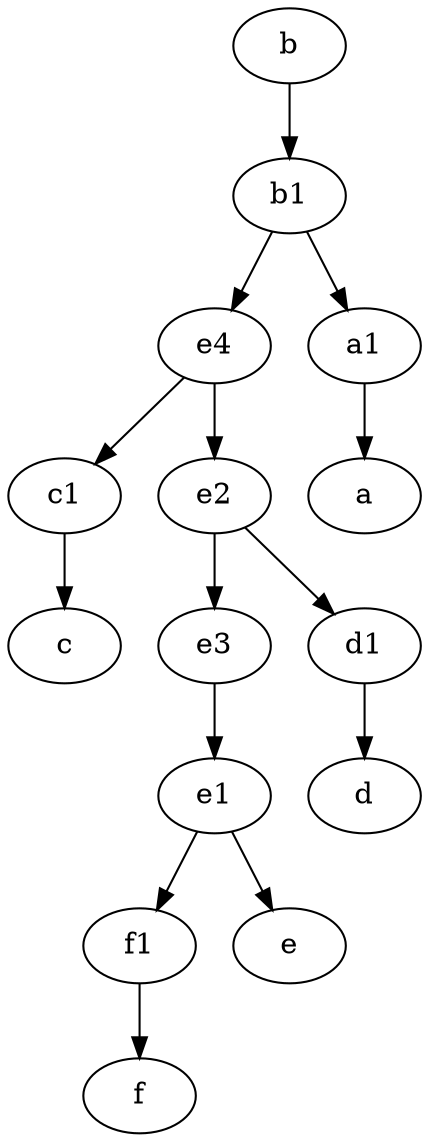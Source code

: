 digraph  {
	b [pos="50,20!"];
	e1 [pos="25,45!"];
	e4;
	e3;
	f1;
	b1 [pos="45,20!"];
	c1 [pos="30,15!"];
	e2;
	d1 [pos="25,30!"];
	a1 [pos="40,15!"];
	e2 -> d1;
	e4 -> e2;
	d1 -> d;
	a1 -> a;
	f1 -> f;
	e3 -> e1;
	e1 -> e;
	e1 -> f1;
	b -> b1;
	c1 -> c;
	e4 -> c1;
	b1 -> e4;
	e2 -> e3;
	b1 -> a1;

	}